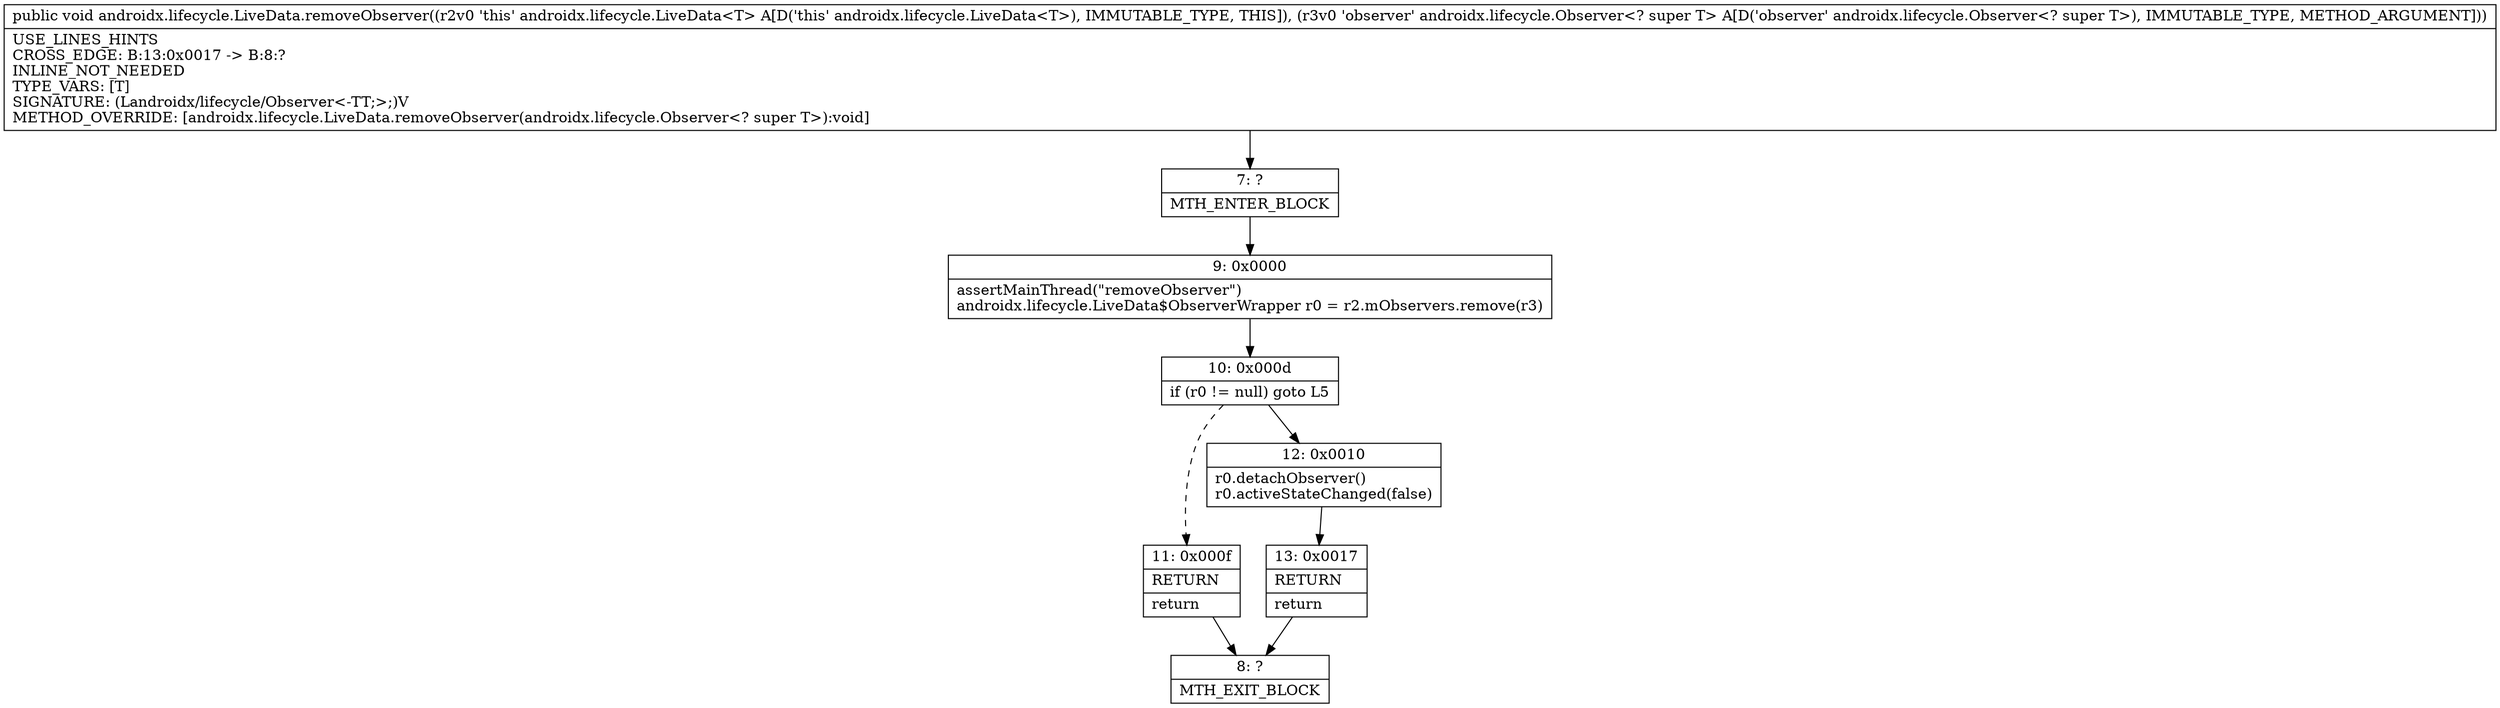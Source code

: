 digraph "CFG forandroidx.lifecycle.LiveData.removeObserver(Landroidx\/lifecycle\/Observer;)V" {
Node_7 [shape=record,label="{7\:\ ?|MTH_ENTER_BLOCK\l}"];
Node_9 [shape=record,label="{9\:\ 0x0000|assertMainThread(\"removeObserver\")\landroidx.lifecycle.LiveData$ObserverWrapper r0 = r2.mObservers.remove(r3)\l}"];
Node_10 [shape=record,label="{10\:\ 0x000d|if (r0 != null) goto L5\l}"];
Node_11 [shape=record,label="{11\:\ 0x000f|RETURN\l|return\l}"];
Node_8 [shape=record,label="{8\:\ ?|MTH_EXIT_BLOCK\l}"];
Node_12 [shape=record,label="{12\:\ 0x0010|r0.detachObserver()\lr0.activeStateChanged(false)\l}"];
Node_13 [shape=record,label="{13\:\ 0x0017|RETURN\l|return\l}"];
MethodNode[shape=record,label="{public void androidx.lifecycle.LiveData.removeObserver((r2v0 'this' androidx.lifecycle.LiveData\<T\> A[D('this' androidx.lifecycle.LiveData\<T\>), IMMUTABLE_TYPE, THIS]), (r3v0 'observer' androidx.lifecycle.Observer\<? super T\> A[D('observer' androidx.lifecycle.Observer\<? super T\>), IMMUTABLE_TYPE, METHOD_ARGUMENT]))  | USE_LINES_HINTS\lCROSS_EDGE: B:13:0x0017 \-\> B:8:?\lINLINE_NOT_NEEDED\lTYPE_VARS: [T]\lSIGNATURE: (Landroidx\/lifecycle\/Observer\<\-TT;\>;)V\lMETHOD_OVERRIDE: [androidx.lifecycle.LiveData.removeObserver(androidx.lifecycle.Observer\<? super T\>):void]\l}"];
MethodNode -> Node_7;Node_7 -> Node_9;
Node_9 -> Node_10;
Node_10 -> Node_11[style=dashed];
Node_10 -> Node_12;
Node_11 -> Node_8;
Node_12 -> Node_13;
Node_13 -> Node_8;
}

